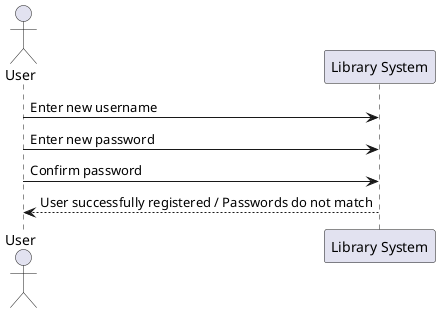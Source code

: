 
@startuml
actor User
participant "Library System" as LS
User -> LS: Enter new username
User -> LS: Enter new password
User -> LS: Confirm password
LS --> User: User successfully registered / Passwords do not match
@enduml
























old version
@startuml
actor User
participant "LibrarySystem" as LibrarySystem

activate User
User -> LibrarySystem: Click on "Login"
activate Librarysystem

LibrarySystem -> LibrarySystem: Enter username and password
     alt (Login details correct?)
     Librarysystem -> User: User logged in
     LibrarySystem -> User: Show welcome message
else (No)
     Librarysystem -> User: Show error message "Incorrect login details"
end

deactivate Librarysystem
deactivate User
@enduml

@startuml
actor Gebruiker
participant "Bibliotheeksysteem" as Bibliotheeksysteem

activate Gebruiker
Gebruiker -> Bibliotheeksysteem: Klikt op "Inloggen"
activate Bibliotheeksysteem

Bibliotheeksysteem -> Bibliotheeksysteem: Voer gebruikersnaam en wachtwoord in
    alt (Inloggegevens correct?)
    Bibliotheeksysteem -> Gebruiker: Gebruiker ingelogd
    Bibliotheeksysteem -> Gebruiker: Toon welkomstbericht
else (Nee)
    Bibliotheeksysteem -> Gebruiker: Toon foutmelding "Onjuiste inloggegevens"
end

deactivate Bibliotheeksysteem
deactivate Gebruiker
@enduml

